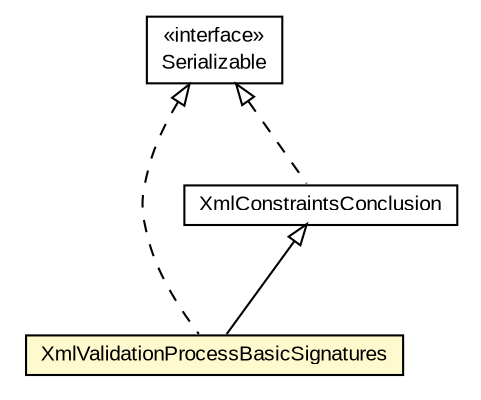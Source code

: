 #!/usr/local/bin/dot
#
# Class diagram 
# Generated by UMLGraph version R5_6-24-gf6e263 (http://www.umlgraph.org/)
#

digraph G {
	edge [fontname="arial",fontsize=10,labelfontname="arial",labelfontsize=10];
	node [fontname="arial",fontsize=10,shape=plaintext];
	nodesep=0.25;
	ranksep=0.5;
	// eu.europa.esig.dss.jaxb.detailedreport.XmlValidationProcessBasicSignatures
	c838484 [label=<<table title="eu.europa.esig.dss.jaxb.detailedreport.XmlValidationProcessBasicSignatures" border="0" cellborder="1" cellspacing="0" cellpadding="2" port="p" bgcolor="lemonChiffon" href="./XmlValidationProcessBasicSignatures.html">
		<tr><td><table border="0" cellspacing="0" cellpadding="1">
<tr><td align="center" balign="center"> XmlValidationProcessBasicSignatures </td></tr>
		</table></td></tr>
		</table>>, URL="./XmlValidationProcessBasicSignatures.html", fontname="arial", fontcolor="black", fontsize=10.0];
	// eu.europa.esig.dss.jaxb.detailedreport.XmlConstraintsConclusion
	c838500 [label=<<table title="eu.europa.esig.dss.jaxb.detailedreport.XmlConstraintsConclusion" border="0" cellborder="1" cellspacing="0" cellpadding="2" port="p" href="./XmlConstraintsConclusion.html">
		<tr><td><table border="0" cellspacing="0" cellpadding="1">
<tr><td align="center" balign="center"> XmlConstraintsConclusion </td></tr>
		</table></td></tr>
		</table>>, URL="./XmlConstraintsConclusion.html", fontname="arial", fontcolor="black", fontsize=10.0];
	//eu.europa.esig.dss.jaxb.detailedreport.XmlValidationProcessBasicSignatures extends eu.europa.esig.dss.jaxb.detailedreport.XmlConstraintsConclusion
	c838500:p -> c838484:p [dir=back,arrowtail=empty];
	//eu.europa.esig.dss.jaxb.detailedreport.XmlValidationProcessBasicSignatures implements java.io.Serializable
	c839083:p -> c838484:p [dir=back,arrowtail=empty,style=dashed];
	//eu.europa.esig.dss.jaxb.detailedreport.XmlConstraintsConclusion implements java.io.Serializable
	c839083:p -> c838500:p [dir=back,arrowtail=empty,style=dashed];
	// java.io.Serializable
	c839083 [label=<<table title="java.io.Serializable" border="0" cellborder="1" cellspacing="0" cellpadding="2" port="p" href="http://java.sun.com/j2se/1.4.2/docs/api/java/io/Serializable.html">
		<tr><td><table border="0" cellspacing="0" cellpadding="1">
<tr><td align="center" balign="center"> &#171;interface&#187; </td></tr>
<tr><td align="center" balign="center"> Serializable </td></tr>
		</table></td></tr>
		</table>>, URL="http://java.sun.com/j2se/1.4.2/docs/api/java/io/Serializable.html", fontname="arial", fontcolor="black", fontsize=10.0];
}


